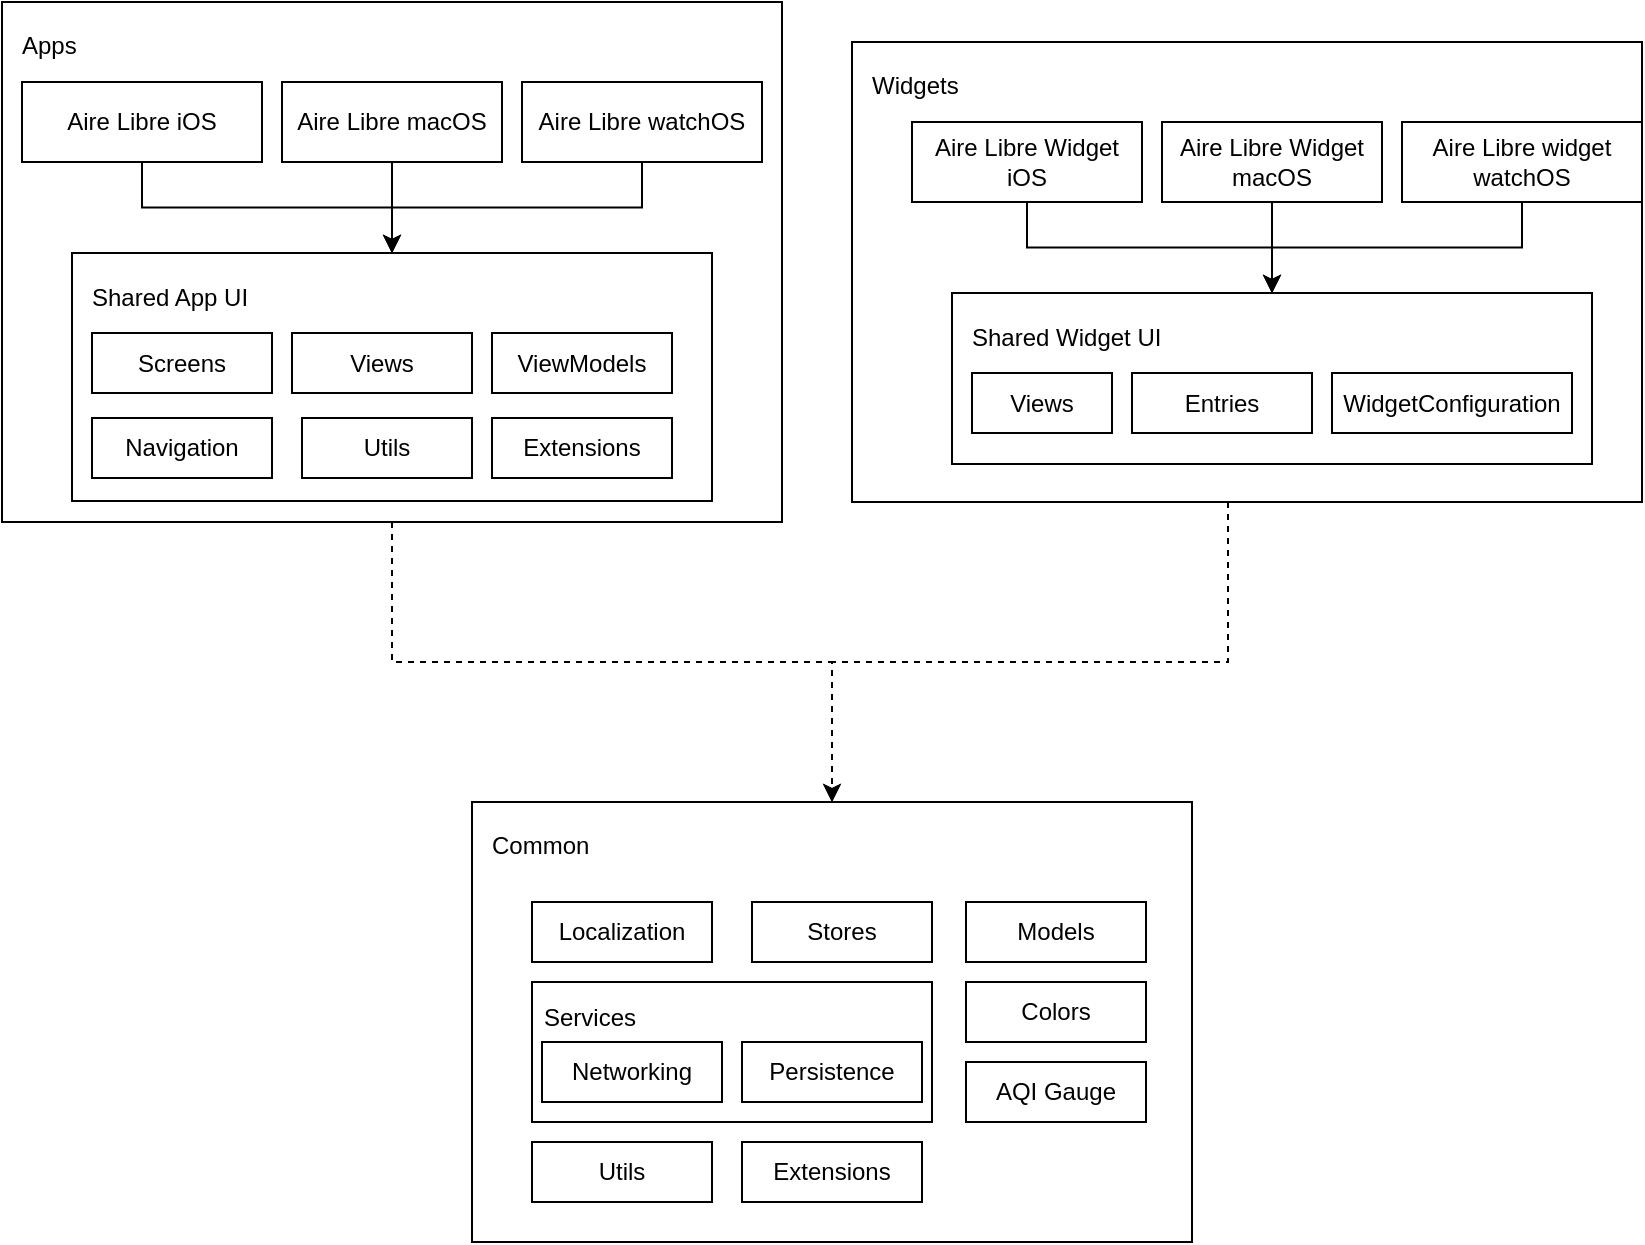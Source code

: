 <mxfile version="21.6.1" type="device">
  <diagram name="Page-1" id="Jg5S6Rm_jd4EF7fnGt72">
    <mxGraphModel dx="1461" dy="972" grid="1" gridSize="10" guides="1" tooltips="1" connect="1" arrows="1" fold="1" page="1" pageScale="1" pageWidth="850" pageHeight="1100" math="0" shadow="0">
      <root>
        <mxCell id="0" />
        <mxCell id="1" parent="0" />
        <mxCell id="1swLXUV-LxSYaKtOgCKo-59" style="edgeStyle=orthogonalEdgeStyle;rounded=0;orthogonalLoop=1;jettySize=auto;html=1;entryX=0.5;entryY=0;entryDx=0;entryDy=0;dashed=1;" edge="1" parent="1" source="1swLXUV-LxSYaKtOgCKo-49" target="1swLXUV-LxSYaKtOgCKo-25">
          <mxGeometry relative="1" as="geometry">
            <Array as="points">
              <mxPoint x="623" y="420" />
              <mxPoint x="425" y="420" />
            </Array>
          </mxGeometry>
        </mxCell>
        <mxCell id="1swLXUV-LxSYaKtOgCKo-49" value="Widgets" style="rounded=0;whiteSpace=wrap;html=1;align=left;verticalAlign=top;spacingTop=8;spacingLeft=8;" vertex="1" parent="1">
          <mxGeometry x="435" y="110" width="395" height="230" as="geometry" />
        </mxCell>
        <mxCell id="1swLXUV-LxSYaKtOgCKo-58" style="edgeStyle=orthogonalEdgeStyle;rounded=0;orthogonalLoop=1;jettySize=auto;html=1;entryX=0.5;entryY=0;entryDx=0;entryDy=0;dashed=1;" edge="1" parent="1" source="1swLXUV-LxSYaKtOgCKo-48" target="1swLXUV-LxSYaKtOgCKo-25">
          <mxGeometry relative="1" as="geometry" />
        </mxCell>
        <mxCell id="1swLXUV-LxSYaKtOgCKo-48" value="Apps" style="rounded=0;whiteSpace=wrap;html=1;align=left;verticalAlign=top;spacingTop=8;spacingLeft=8;" vertex="1" parent="1">
          <mxGeometry x="10" y="90" width="390" height="260" as="geometry" />
        </mxCell>
        <mxCell id="1swLXUV-LxSYaKtOgCKo-50" style="edgeStyle=orthogonalEdgeStyle;rounded=0;orthogonalLoop=1;jettySize=auto;html=1;exitX=0.5;exitY=1;exitDx=0;exitDy=0;entryX=0.5;entryY=0;entryDx=0;entryDy=0;" edge="1" parent="1" source="1swLXUV-LxSYaKtOgCKo-4" target="1swLXUV-LxSYaKtOgCKo-8">
          <mxGeometry relative="1" as="geometry" />
        </mxCell>
        <mxCell id="1swLXUV-LxSYaKtOgCKo-4" value="Aire Libre iOS" style="rounded=0;whiteSpace=wrap;html=1;" vertex="1" parent="1">
          <mxGeometry x="20" y="130" width="120" height="40" as="geometry" />
        </mxCell>
        <mxCell id="1swLXUV-LxSYaKtOgCKo-53" style="edgeStyle=orthogonalEdgeStyle;rounded=0;orthogonalLoop=1;jettySize=auto;html=1;exitX=0.5;exitY=1;exitDx=0;exitDy=0;entryX=0.5;entryY=0;entryDx=0;entryDy=0;" edge="1" parent="1" source="1swLXUV-LxSYaKtOgCKo-5" target="1swLXUV-LxSYaKtOgCKo-8">
          <mxGeometry relative="1" as="geometry" />
        </mxCell>
        <mxCell id="1swLXUV-LxSYaKtOgCKo-5" value="Aire Libre macOS" style="rounded=0;whiteSpace=wrap;html=1;" vertex="1" parent="1">
          <mxGeometry x="150" y="130" width="110" height="40" as="geometry" />
        </mxCell>
        <mxCell id="1swLXUV-LxSYaKtOgCKo-54" style="edgeStyle=orthogonalEdgeStyle;rounded=0;orthogonalLoop=1;jettySize=auto;html=1;exitX=0.5;exitY=1;exitDx=0;exitDy=0;" edge="1" parent="1" source="1swLXUV-LxSYaKtOgCKo-6" target="1swLXUV-LxSYaKtOgCKo-8">
          <mxGeometry relative="1" as="geometry" />
        </mxCell>
        <mxCell id="1swLXUV-LxSYaKtOgCKo-6" value="Aire Libre watchOS" style="rounded=0;whiteSpace=wrap;html=1;" vertex="1" parent="1">
          <mxGeometry x="270" y="130" width="120" height="40" as="geometry" />
        </mxCell>
        <mxCell id="1swLXUV-LxSYaKtOgCKo-8" value="Shared App UI" style="rounded=0;whiteSpace=wrap;html=1;align=left;verticalAlign=top;labelPosition=center;verticalLabelPosition=middle;spacingTop=8;spacingLeft=8;" vertex="1" parent="1">
          <mxGeometry x="45" y="215.5" width="320" height="124" as="geometry" />
        </mxCell>
        <mxCell id="1swLXUV-LxSYaKtOgCKo-9" value="Screens" style="rounded=0;whiteSpace=wrap;html=1;" vertex="1" parent="1">
          <mxGeometry x="55" y="255.5" width="90" height="30" as="geometry" />
        </mxCell>
        <mxCell id="1swLXUV-LxSYaKtOgCKo-10" value="Views" style="rounded=0;whiteSpace=wrap;html=1;" vertex="1" parent="1">
          <mxGeometry x="155" y="255.5" width="90" height="30" as="geometry" />
        </mxCell>
        <mxCell id="1swLXUV-LxSYaKtOgCKo-11" value="ViewModels" style="rounded=0;whiteSpace=wrap;html=1;" vertex="1" parent="1">
          <mxGeometry x="255" y="255.5" width="90" height="30" as="geometry" />
        </mxCell>
        <mxCell id="1swLXUV-LxSYaKtOgCKo-12" value="Navigation" style="rounded=0;whiteSpace=wrap;html=1;" vertex="1" parent="1">
          <mxGeometry x="55" y="298" width="90" height="30" as="geometry" />
        </mxCell>
        <mxCell id="1swLXUV-LxSYaKtOgCKo-13" value="Utils" style="rounded=0;whiteSpace=wrap;html=1;" vertex="1" parent="1">
          <mxGeometry x="160" y="298" width="85" height="30" as="geometry" />
        </mxCell>
        <mxCell id="1swLXUV-LxSYaKtOgCKo-14" value="Extensions" style="rounded=0;whiteSpace=wrap;html=1;" vertex="1" parent="1">
          <mxGeometry x="255" y="298" width="90" height="30" as="geometry" />
        </mxCell>
        <mxCell id="1swLXUV-LxSYaKtOgCKo-55" style="edgeStyle=orthogonalEdgeStyle;rounded=0;orthogonalLoop=1;jettySize=auto;html=1;exitX=0.5;exitY=1;exitDx=0;exitDy=0;entryX=0.5;entryY=0;entryDx=0;entryDy=0;" edge="1" parent="1" source="1swLXUV-LxSYaKtOgCKo-15" target="1swLXUV-LxSYaKtOgCKo-18">
          <mxGeometry relative="1" as="geometry" />
        </mxCell>
        <mxCell id="1swLXUV-LxSYaKtOgCKo-15" value="Aire Libre Widget iOS" style="rounded=0;whiteSpace=wrap;html=1;" vertex="1" parent="1">
          <mxGeometry x="465" y="150" width="115" height="40" as="geometry" />
        </mxCell>
        <mxCell id="1swLXUV-LxSYaKtOgCKo-56" style="edgeStyle=orthogonalEdgeStyle;rounded=0;orthogonalLoop=1;jettySize=auto;html=1;exitX=0.5;exitY=1;exitDx=0;exitDy=0;entryX=0.5;entryY=0;entryDx=0;entryDy=0;" edge="1" parent="1" source="1swLXUV-LxSYaKtOgCKo-16" target="1swLXUV-LxSYaKtOgCKo-18">
          <mxGeometry relative="1" as="geometry" />
        </mxCell>
        <mxCell id="1swLXUV-LxSYaKtOgCKo-16" value="Aire Libre Widget macOS" style="rounded=0;whiteSpace=wrap;html=1;" vertex="1" parent="1">
          <mxGeometry x="590" y="150" width="110" height="40" as="geometry" />
        </mxCell>
        <mxCell id="1swLXUV-LxSYaKtOgCKo-57" style="edgeStyle=orthogonalEdgeStyle;rounded=0;orthogonalLoop=1;jettySize=auto;html=1;exitX=0.5;exitY=1;exitDx=0;exitDy=0;entryX=0.5;entryY=0;entryDx=0;entryDy=0;" edge="1" parent="1" source="1swLXUV-LxSYaKtOgCKo-17" target="1swLXUV-LxSYaKtOgCKo-18">
          <mxGeometry relative="1" as="geometry" />
        </mxCell>
        <mxCell id="1swLXUV-LxSYaKtOgCKo-17" value="Aire Libre widget &lt;br&gt;watchOS" style="rounded=0;whiteSpace=wrap;html=1;" vertex="1" parent="1">
          <mxGeometry x="710" y="150" width="120" height="40" as="geometry" />
        </mxCell>
        <mxCell id="1swLXUV-LxSYaKtOgCKo-18" value="Shared Widget UI" style="rounded=0;whiteSpace=wrap;html=1;align=left;verticalAlign=top;labelPosition=center;verticalLabelPosition=middle;spacingTop=8;spacingLeft=8;" vertex="1" parent="1">
          <mxGeometry x="485" y="235.5" width="320" height="85.5" as="geometry" />
        </mxCell>
        <mxCell id="1swLXUV-LxSYaKtOgCKo-19" value="Views" style="rounded=0;whiteSpace=wrap;html=1;" vertex="1" parent="1">
          <mxGeometry x="495" y="275.5" width="70" height="30" as="geometry" />
        </mxCell>
        <mxCell id="1swLXUV-LxSYaKtOgCKo-21" value="WidgetConfiguration" style="rounded=0;whiteSpace=wrap;html=1;" vertex="1" parent="1">
          <mxGeometry x="675" y="275.5" width="120" height="30" as="geometry" />
        </mxCell>
        <mxCell id="1swLXUV-LxSYaKtOgCKo-23" value="Entries" style="rounded=0;whiteSpace=wrap;html=1;" vertex="1" parent="1">
          <mxGeometry x="575" y="275.5" width="90" height="30" as="geometry" />
        </mxCell>
        <mxCell id="1swLXUV-LxSYaKtOgCKo-25" value="Common" style="rounded=0;whiteSpace=wrap;html=1;align=left;verticalAlign=top;spacingTop=8;spacingLeft=8;" vertex="1" parent="1">
          <mxGeometry x="245" y="490" width="360" height="220" as="geometry" />
        </mxCell>
        <mxCell id="1swLXUV-LxSYaKtOgCKo-26" value="Localization" style="rounded=0;whiteSpace=wrap;html=1;" vertex="1" parent="1">
          <mxGeometry x="275" y="540" width="90" height="30" as="geometry" />
        </mxCell>
        <mxCell id="1swLXUV-LxSYaKtOgCKo-27" value="Stores" style="rounded=0;whiteSpace=wrap;html=1;" vertex="1" parent="1">
          <mxGeometry x="385" y="540" width="90" height="30" as="geometry" />
        </mxCell>
        <mxCell id="1swLXUV-LxSYaKtOgCKo-28" value="Services" style="rounded=0;whiteSpace=wrap;html=1;spacingTop=4;spacingLeft=4;align=left;verticalAlign=top;" vertex="1" parent="1">
          <mxGeometry x="275" y="580" width="200" height="70" as="geometry" />
        </mxCell>
        <mxCell id="1swLXUV-LxSYaKtOgCKo-29" value="Networking" style="rounded=0;whiteSpace=wrap;html=1;" vertex="1" parent="1">
          <mxGeometry x="280" y="610" width="90" height="30" as="geometry" />
        </mxCell>
        <mxCell id="1swLXUV-LxSYaKtOgCKo-30" value="Persistence" style="rounded=0;whiteSpace=wrap;html=1;" vertex="1" parent="1">
          <mxGeometry x="380" y="610" width="90" height="30" as="geometry" />
        </mxCell>
        <mxCell id="1swLXUV-LxSYaKtOgCKo-31" value="Models" style="rounded=0;whiteSpace=wrap;html=1;" vertex="1" parent="1">
          <mxGeometry x="492" y="540" width="90" height="30" as="geometry" />
        </mxCell>
        <mxCell id="1swLXUV-LxSYaKtOgCKo-32" value="Colors" style="rounded=0;whiteSpace=wrap;html=1;" vertex="1" parent="1">
          <mxGeometry x="492" y="580" width="90" height="30" as="geometry" />
        </mxCell>
        <mxCell id="1swLXUV-LxSYaKtOgCKo-33" value="AQI Gauge" style="rounded=0;whiteSpace=wrap;html=1;" vertex="1" parent="1">
          <mxGeometry x="492" y="620" width="90" height="30" as="geometry" />
        </mxCell>
        <mxCell id="1swLXUV-LxSYaKtOgCKo-35" value="Utils" style="rounded=0;whiteSpace=wrap;html=1;" vertex="1" parent="1">
          <mxGeometry x="275" y="660" width="90" height="30" as="geometry" />
        </mxCell>
        <mxCell id="1swLXUV-LxSYaKtOgCKo-36" value="Extensions" style="rounded=0;whiteSpace=wrap;html=1;" vertex="1" parent="1">
          <mxGeometry x="380" y="660" width="90" height="30" as="geometry" />
        </mxCell>
      </root>
    </mxGraphModel>
  </diagram>
</mxfile>
